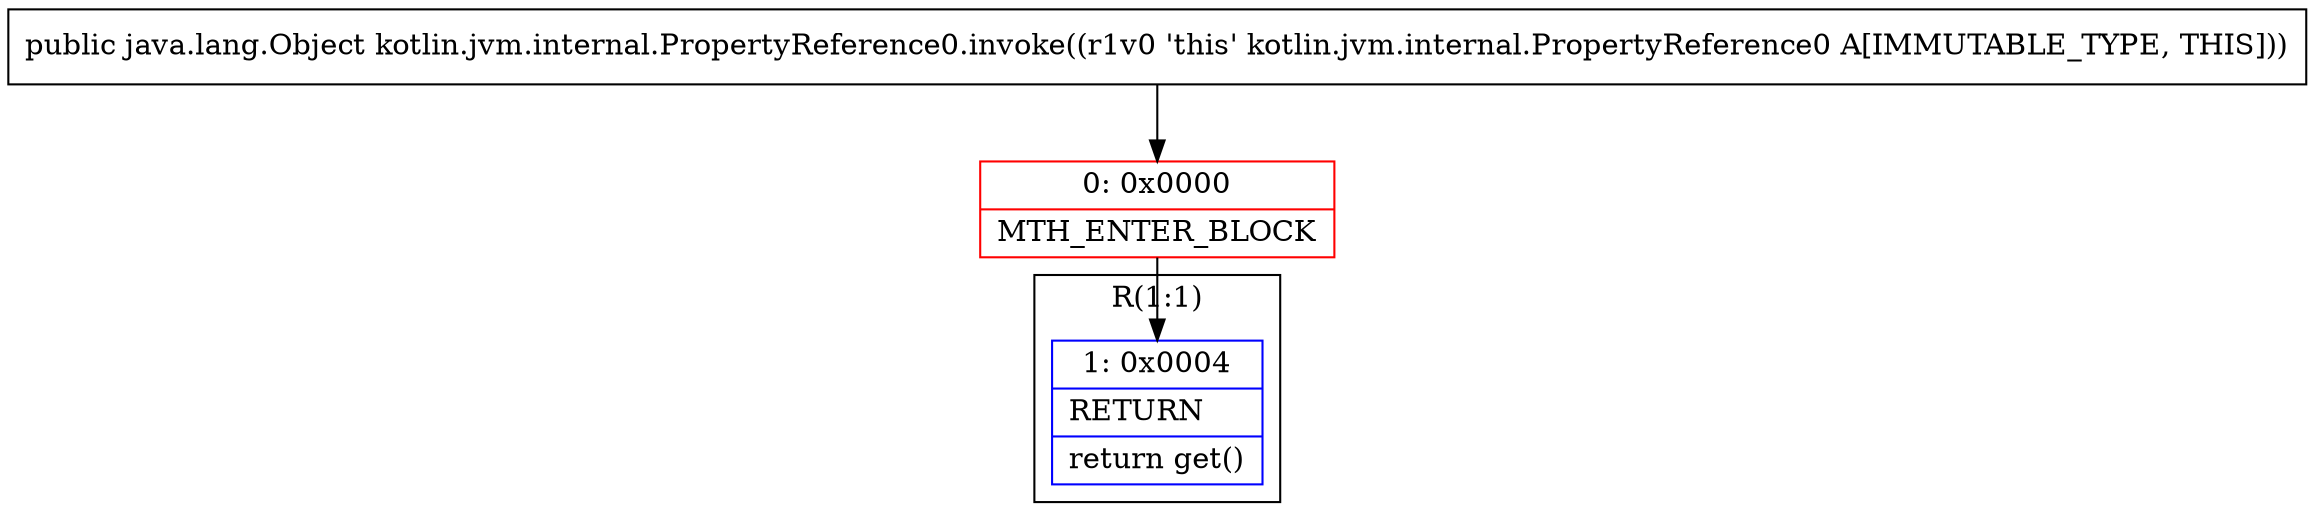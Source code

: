 digraph "CFG forkotlin.jvm.internal.PropertyReference0.invoke()Ljava\/lang\/Object;" {
subgraph cluster_Region_389334543 {
label = "R(1:1)";
node [shape=record,color=blue];
Node_1 [shape=record,label="{1\:\ 0x0004|RETURN\l|return get()\l}"];
}
Node_0 [shape=record,color=red,label="{0\:\ 0x0000|MTH_ENTER_BLOCK\l}"];
MethodNode[shape=record,label="{public java.lang.Object kotlin.jvm.internal.PropertyReference0.invoke((r1v0 'this' kotlin.jvm.internal.PropertyReference0 A[IMMUTABLE_TYPE, THIS])) }"];
MethodNode -> Node_0;
Node_0 -> Node_1;
}

